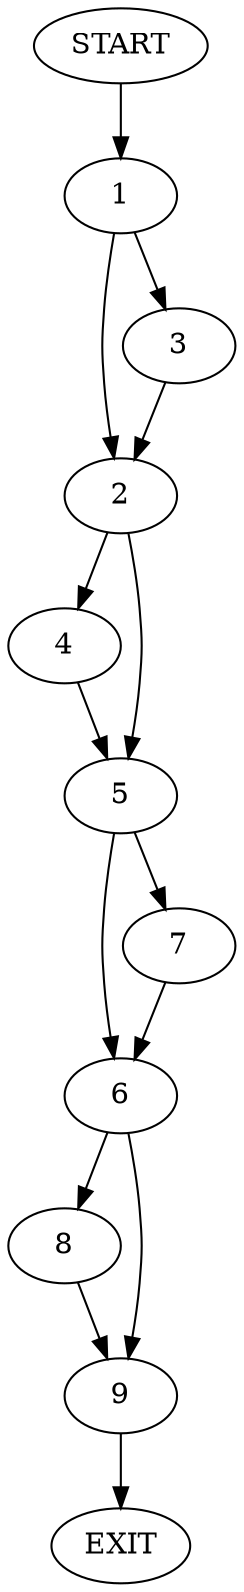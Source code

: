 digraph {
0 [label="START"]
10 [label="EXIT"]
0 -> 1
1 -> 2
1 -> 3
3 -> 2
2 -> 4
2 -> 5
5 -> 6
5 -> 7
4 -> 5
7 -> 6
6 -> 8
6 -> 9
9 -> 10
8 -> 9
}
